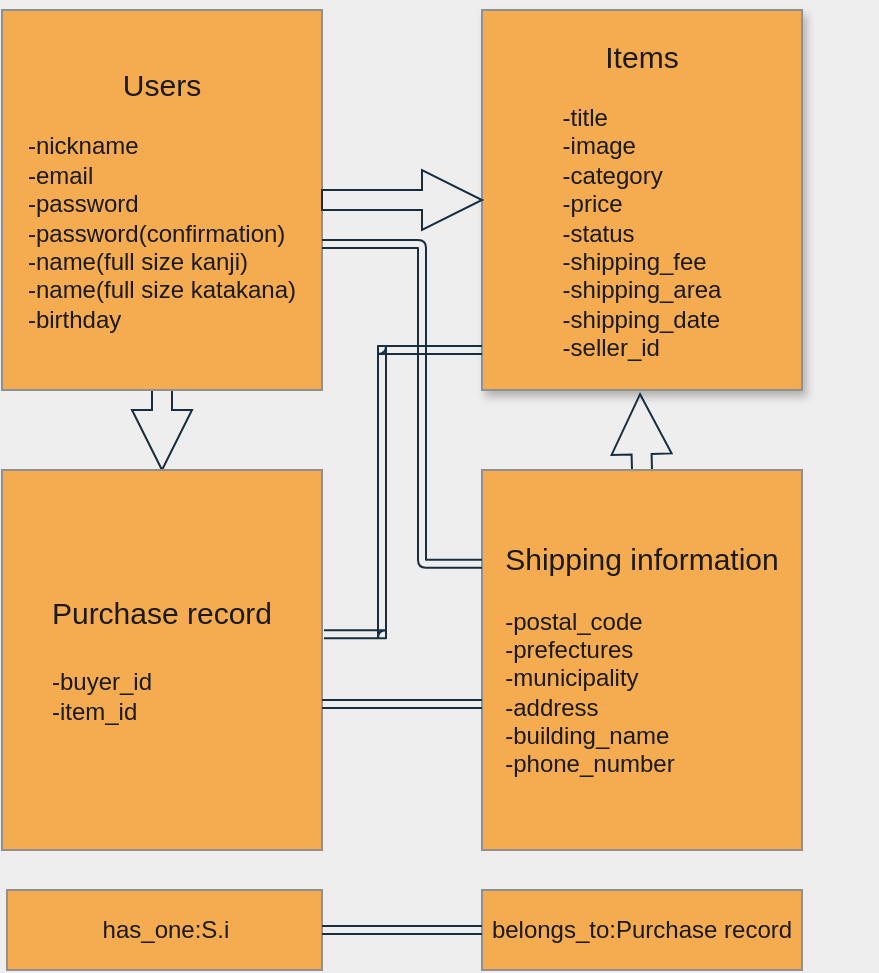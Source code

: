 <mxfile>
    <diagram id="1wgw9jmFGFWHogfvo0FG" name="ページ1">
        <mxGraphModel dx="509" dy="565" grid="1" gridSize="10" guides="1" tooltips="1" connect="1" arrows="1" fold="1" page="1" pageScale="1" pageWidth="827" pageHeight="1169" background="#EEEEEE" math="0" shadow="0">
            <root>
                <mxCell id="0"/>
                <mxCell id="1" parent="0"/>
                <mxCell id="30" style="edgeStyle=orthogonalEdgeStyle;shape=arrow;curved=0;rounded=1;sketch=0;orthogonalLoop=1;jettySize=auto;html=1;entryX=0.5;entryY=0;entryDx=0;entryDy=0;entryPerimeter=0;strokeColor=#182E3E;fontColor=#1A1A1A;" edge="1" parent="1" source="2" target="11">
                    <mxGeometry relative="1" as="geometry"/>
                </mxCell>
                <mxCell id="2" value="" style="shape=table;html=1;whiteSpace=wrap;startSize=0;container=1;collapsible=0;childLayout=tableLayout;fillColor=#F5AB50;strokeColor=#909090;fontColor=#1A1A1A;" vertex="1" parent="1">
                    <mxGeometry x="40" y="50" width="160" height="190" as="geometry"/>
                </mxCell>
                <mxCell id="3" value="" style="shape=partialRectangle;html=1;whiteSpace=wrap;collapsible=0;dropTarget=0;pointerEvents=0;fillColor=none;top=0;left=0;bottom=0;right=0;points=[[0,0.5],[1,0.5]];portConstraint=eastwest;strokeColor=#909090;fontColor=#1A1A1A;" vertex="1" parent="2">
                    <mxGeometry width="160" height="190" as="geometry"/>
                </mxCell>
                <mxCell id="4" value="&lt;font style=&quot;font-size: 15px&quot;&gt;Users&lt;/font&gt;&lt;br&gt;&lt;div style=&quot;text-align: left&quot;&gt;&lt;span&gt;&lt;br&gt;&lt;/span&gt;&lt;/div&gt;&lt;div style=&quot;text-align: left&quot;&gt;&lt;span&gt;-nickname&lt;/span&gt;&lt;/div&gt;&lt;div style=&quot;text-align: left&quot;&gt;&lt;span&gt;-email&lt;/span&gt;&lt;/div&gt;&lt;div style=&quot;text-align: left&quot;&gt;&lt;span&gt;-password&lt;/span&gt;&lt;/div&gt;&lt;div style=&quot;text-align: left&quot;&gt;&lt;span&gt;-password(confirmation)&lt;/span&gt;&lt;/div&gt;&lt;div style=&quot;text-align: left&quot;&gt;&lt;span&gt;-name(full size kanji)&lt;/span&gt;&lt;/div&gt;&lt;div style=&quot;text-align: left&quot;&gt;&lt;span&gt;-name(full size katakana)&lt;/span&gt;&lt;/div&gt;&lt;div style=&quot;text-align: left&quot;&gt;&lt;span&gt;-birthday&lt;/span&gt;&lt;/div&gt;" style="shape=partialRectangle;html=1;whiteSpace=wrap;connectable=0;overflow=hidden;fillColor=none;top=0;left=0;bottom=0;right=0;strokeColor=#909090;fontColor=#1A1A1A;" vertex="1" parent="3">
                    <mxGeometry width="160" height="190" as="geometry"/>
                </mxCell>
                <mxCell id="7" value="" style="shape=table;html=1;whiteSpace=wrap;startSize=0;container=1;collapsible=0;childLayout=tableLayout;strokeColor=#909090;shadow=1;fillColor=#F5AB50;fontColor=#1A1A1A;" vertex="1" parent="1">
                    <mxGeometry x="280" y="50" width="160" height="190" as="geometry"/>
                </mxCell>
                <mxCell id="8" value="" style="shape=partialRectangle;html=1;whiteSpace=wrap;collapsible=0;dropTarget=0;pointerEvents=0;fillColor=none;top=0;left=0;bottom=0;right=0;points=[[0,0.5],[1,0.5]];portConstraint=eastwest;strokeColor=#909090;fontColor=#1A1A1A;" vertex="1" parent="7">
                    <mxGeometry width="160" height="190" as="geometry"/>
                </mxCell>
                <mxCell id="9" value="&lt;font style=&quot;font-size: 15px&quot;&gt;Items&lt;br&gt;&lt;/font&gt;&lt;br&gt;&lt;div style=&quot;text-align: left&quot;&gt;&lt;span&gt;-title&lt;/span&gt;&lt;/div&gt;&lt;div style=&quot;text-align: left&quot;&gt;&lt;span&gt;-image&lt;/span&gt;&lt;/div&gt;&lt;div style=&quot;text-align: left&quot;&gt;&lt;span&gt;-category&lt;/span&gt;&lt;/div&gt;&lt;div style=&quot;text-align: left&quot;&gt;&lt;span&gt;-price&lt;/span&gt;&lt;/div&gt;&lt;div style=&quot;text-align: left&quot;&gt;&lt;span&gt;-status&lt;/span&gt;&lt;/div&gt;&lt;div style=&quot;text-align: left&quot;&gt;&lt;span&gt;-shipping_fee&lt;/span&gt;&lt;/div&gt;&lt;div style=&quot;text-align: left&quot;&gt;&lt;span&gt;-shipping_area&lt;/span&gt;&lt;/div&gt;&lt;div style=&quot;text-align: left&quot;&gt;&lt;span&gt;-shipping_date&lt;/span&gt;&lt;/div&gt;&lt;div style=&quot;text-align: left&quot;&gt;-seller_id&lt;span&gt;&lt;br&gt;&lt;/span&gt;&lt;/div&gt;" style="shape=partialRectangle;html=1;whiteSpace=wrap;connectable=0;overflow=hidden;fillColor=none;top=0;left=0;bottom=0;right=0;strokeColor=#909090;fontColor=#1A1A1A;" vertex="1" parent="8">
                    <mxGeometry width="160" height="190" as="geometry"/>
                </mxCell>
                <mxCell id="10" value="" style="shape=table;html=1;whiteSpace=wrap;startSize=0;container=1;collapsible=0;childLayout=tableLayout;fillColor=#F5AB50;strokeColor=#909090;fontColor=#1A1A1A;" vertex="1" parent="1">
                    <mxGeometry x="40" y="280" width="160" height="190" as="geometry"/>
                </mxCell>
                <mxCell id="11" value="" style="shape=partialRectangle;html=1;whiteSpace=wrap;collapsible=0;dropTarget=0;pointerEvents=0;fillColor=none;top=0;left=0;bottom=0;right=0;points=[[0,0.5],[1,0.5]];portConstraint=eastwest;strokeColor=#909090;fontColor=#1A1A1A;" vertex="1" parent="10">
                    <mxGeometry width="160" height="190" as="geometry"/>
                </mxCell>
                <mxCell id="12" value="&lt;font style=&quot;font-size: 15px&quot;&gt;Purchase record&lt;br&gt;&lt;br&gt;&lt;/font&gt;&lt;div style=&quot;text-align: left&quot;&gt;&lt;span&gt;-buyer_id&lt;/span&gt;&lt;/div&gt;&lt;div style=&quot;text-align: left&quot;&gt;-item_id&lt;/div&gt;" style="shape=partialRectangle;html=1;whiteSpace=wrap;connectable=0;overflow=hidden;fillColor=none;top=0;left=0;bottom=0;right=0;strokeColor=#909090;fontColor=#1A1A1A;" vertex="1" parent="11">
                    <mxGeometry width="160" height="190" as="geometry"/>
                </mxCell>
                <mxCell id="32" style="edgeStyle=orthogonalEdgeStyle;shape=arrow;curved=0;rounded=1;sketch=0;orthogonalLoop=1;jettySize=auto;html=1;entryX=0.494;entryY=1.011;entryDx=0;entryDy=0;entryPerimeter=0;strokeColor=#182E3E;fontColor=#1A1A1A;" edge="1" parent="1" source="13" target="8">
                    <mxGeometry relative="1" as="geometry"/>
                </mxCell>
                <mxCell id="13" value="" style="shape=table;html=1;whiteSpace=wrap;startSize=0;container=1;collapsible=0;childLayout=tableLayout;fillColor=#F5AB50;strokeColor=#909090;fontColor=#1A1A1A;" vertex="1" parent="1">
                    <mxGeometry x="280" y="280" width="160" height="190" as="geometry"/>
                </mxCell>
                <mxCell id="14" value="" style="shape=partialRectangle;html=1;whiteSpace=wrap;collapsible=0;dropTarget=0;pointerEvents=0;fillColor=none;top=0;left=0;bottom=0;right=0;points=[[0,0.5],[1,0.5]];portConstraint=eastwest;strokeColor=#909090;fontColor=#1A1A1A;" vertex="1" parent="13">
                    <mxGeometry width="160" height="190" as="geometry"/>
                </mxCell>
                <mxCell id="15" value="&lt;font style=&quot;font-size: 15px&quot;&gt;Shipping information&lt;/font&gt;&lt;br&gt;&lt;br&gt;&lt;div style=&quot;text-align: left&quot;&gt;&lt;span&gt;-postal_code&lt;/span&gt;&lt;/div&gt;&lt;div style=&quot;text-align: left&quot;&gt;&lt;span&gt;-prefectures&lt;/span&gt;&lt;/div&gt;&lt;div style=&quot;text-align: left&quot;&gt;&lt;span&gt;-municipality&lt;/span&gt;&lt;/div&gt;&lt;div style=&quot;text-align: left&quot;&gt;&lt;span&gt;-address&lt;/span&gt;&lt;/div&gt;&lt;div style=&quot;text-align: left&quot;&gt;&lt;span&gt;-building_name&lt;/span&gt;&lt;/div&gt;&lt;div style=&quot;text-align: left&quot;&gt;&lt;span&gt;-phone_number&lt;/span&gt;&lt;/div&gt;" style="shape=partialRectangle;html=1;whiteSpace=wrap;connectable=0;overflow=hidden;fillColor=none;top=0;left=0;bottom=0;right=0;strokeColor=#909090;fontColor=#1A1A1A;" vertex="1" parent="14">
                    <mxGeometry width="160" height="190" as="geometry"/>
                </mxCell>
                <mxCell id="16" value="" style="shape=table;html=1;whiteSpace=wrap;startSize=0;container=1;collapsible=0;childLayout=tableLayout;fillColor=#F5AB50;strokeColor=#909090;fontColor=#1A1A1A;" vertex="1" parent="1">
                    <mxGeometry x="42.5" y="490" width="157.5" height="40" as="geometry"/>
                </mxCell>
                <mxCell id="17" value="" style="shape=partialRectangle;html=1;whiteSpace=wrap;collapsible=0;dropTarget=0;pointerEvents=0;fillColor=none;top=0;left=0;bottom=0;right=0;points=[[0,0.5],[1,0.5]];portConstraint=eastwest;strokeColor=#909090;fontColor=#1A1A1A;" vertex="1" parent="16">
                    <mxGeometry width="157.5" height="40" as="geometry"/>
                </mxCell>
                <mxCell id="18" value="has_one:S.i" style="shape=partialRectangle;html=1;whiteSpace=wrap;connectable=0;overflow=hidden;fillColor=none;top=0;left=0;bottom=0;right=0;strokeColor=#909090;fontColor=#1A1A1A;" vertex="1" parent="17">
                    <mxGeometry width="158" height="40" as="geometry"/>
                </mxCell>
                <mxCell id="19" value="" style="shape=table;html=1;whiteSpace=wrap;startSize=0;container=1;collapsible=0;childLayout=tableLayout;fillColor=#F5AB50;strokeColor=#909090;fontColor=#1A1A1A;" vertex="1" parent="1">
                    <mxGeometry x="280" y="490" width="160" height="40" as="geometry"/>
                </mxCell>
                <mxCell id="20" value="" style="shape=partialRectangle;html=1;whiteSpace=wrap;collapsible=0;dropTarget=0;pointerEvents=0;fillColor=none;top=0;left=0;bottom=0;right=0;points=[[0,0.5],[1,0.5]];portConstraint=eastwest;strokeColor=#909090;fontColor=#1A1A1A;" vertex="1" parent="19">
                    <mxGeometry width="160" height="40" as="geometry"/>
                </mxCell>
                <mxCell id="21" value="belongs_to:&lt;font style=&quot;font-size: 12px&quot;&gt;Purchase record&lt;/font&gt;" style="shape=partialRectangle;html=1;whiteSpace=wrap;connectable=0;overflow=hidden;fillColor=none;top=0;left=0;bottom=0;right=0;strokeColor=#909090;fontColor=#1A1A1A;" vertex="1" parent="20">
                    <mxGeometry width="160" height="40" as="geometry"/>
                </mxCell>
                <mxCell id="28" style="edgeStyle=none;shape=link;rounded=0;orthogonalLoop=1;jettySize=auto;html=1;entryX=0;entryY=0.616;entryDx=0;entryDy=0;labelBackgroundColor=#EEEEEE;strokeColor=#182E3E;fontColor=#1A1A1A;entryPerimeter=0;" edge="1" parent="1" target="14">
                    <mxGeometry relative="1" as="geometry">
                        <mxPoint x="200" y="397" as="sourcePoint"/>
                    </mxGeometry>
                </mxCell>
                <mxCell id="31" style="edgeStyle=orthogonalEdgeStyle;shape=arrow;curved=0;rounded=1;sketch=0;orthogonalLoop=1;jettySize=auto;html=1;entryX=0;entryY=0.5;entryDx=0;entryDy=0;strokeColor=#182E3E;fontColor=#1A1A1A;" edge="1" parent="1" source="3" target="8">
                    <mxGeometry relative="1" as="geometry"/>
                </mxCell>
                <mxCell id="34" style="edgeStyle=orthogonalEdgeStyle;shape=link;rounded=1;sketch=0;orthogonalLoop=1;jettySize=auto;html=1;entryX=0;entryY=0.247;entryDx=0;entryDy=0;entryPerimeter=0;strokeColor=#182E3E;fontColor=#1A1A1A;exitX=1;exitY=0.616;exitDx=0;exitDy=0;exitPerimeter=0;" edge="1" parent="1" source="3" target="14">
                    <mxGeometry relative="1" as="geometry">
                        <Array as="points">
                            <mxPoint x="250" y="167"/>
                            <mxPoint x="250" y="327"/>
                        </Array>
                    </mxGeometry>
                </mxCell>
                <mxCell id="35" style="edgeStyle=orthogonalEdgeStyle;shape=link;rounded=1;sketch=0;orthogonalLoop=1;jettySize=auto;html=1;entryX=1.006;entryY=0.432;entryDx=0;entryDy=0;entryPerimeter=0;strokeColor=#182E3E;fontColor=#1A1A1A;width=-4;" edge="1" parent="1" source="8" target="11">
                    <mxGeometry relative="1" as="geometry">
                        <Array as="points">
                            <mxPoint x="230" y="220"/>
                            <mxPoint x="230" y="362"/>
                        </Array>
                    </mxGeometry>
                </mxCell>
                <mxCell id="36" style="edgeStyle=orthogonalEdgeStyle;shape=link;rounded=1;sketch=0;orthogonalLoop=1;jettySize=auto;html=1;entryX=0;entryY=0.5;entryDx=0;entryDy=0;strokeColor=#182E3E;fontColor=#1A1A1A;" edge="1" parent="1" source="17" target="20">
                    <mxGeometry relative="1" as="geometry"/>
                </mxCell>
            </root>
        </mxGraphModel>
    </diagram>
</mxfile>